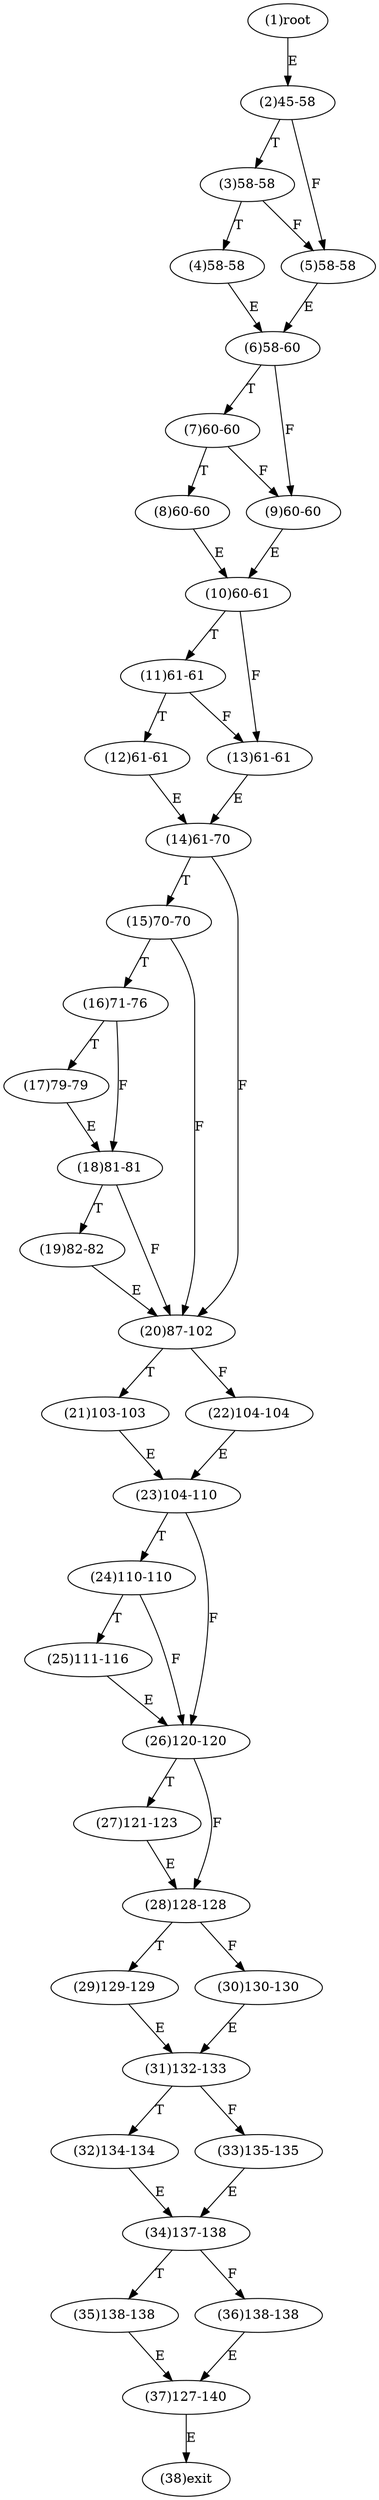digraph "" { 
1[ label="(1)root"];
2[ label="(2)45-58"];
3[ label="(3)58-58"];
4[ label="(4)58-58"];
5[ label="(5)58-58"];
6[ label="(6)58-60"];
7[ label="(7)60-60"];
8[ label="(8)60-60"];
9[ label="(9)60-60"];
10[ label="(10)60-61"];
11[ label="(11)61-61"];
12[ label="(12)61-61"];
13[ label="(13)61-61"];
14[ label="(14)61-70"];
15[ label="(15)70-70"];
17[ label="(17)79-79"];
16[ label="(16)71-76"];
19[ label="(19)82-82"];
18[ label="(18)81-81"];
21[ label="(21)103-103"];
20[ label="(20)87-102"];
23[ label="(23)104-110"];
22[ label="(22)104-104"];
25[ label="(25)111-116"];
24[ label="(24)110-110"];
27[ label="(27)121-123"];
26[ label="(26)120-120"];
29[ label="(29)129-129"];
28[ label="(28)128-128"];
31[ label="(31)132-133"];
30[ label="(30)130-130"];
34[ label="(34)137-138"];
35[ label="(35)138-138"];
32[ label="(32)134-134"];
33[ label="(33)135-135"];
38[ label="(38)exit"];
36[ label="(36)138-138"];
37[ label="(37)127-140"];
1->2[ label="E"];
2->5[ label="F"];
2->3[ label="T"];
3->5[ label="F"];
3->4[ label="T"];
4->6[ label="E"];
5->6[ label="E"];
6->9[ label="F"];
6->7[ label="T"];
7->9[ label="F"];
7->8[ label="T"];
8->10[ label="E"];
9->10[ label="E"];
10->13[ label="F"];
10->11[ label="T"];
11->13[ label="F"];
11->12[ label="T"];
12->14[ label="E"];
13->14[ label="E"];
14->20[ label="F"];
14->15[ label="T"];
15->20[ label="F"];
15->16[ label="T"];
16->18[ label="F"];
16->17[ label="T"];
17->18[ label="E"];
18->20[ label="F"];
18->19[ label="T"];
19->20[ label="E"];
20->22[ label="F"];
20->21[ label="T"];
21->23[ label="E"];
22->23[ label="E"];
23->26[ label="F"];
23->24[ label="T"];
24->26[ label="F"];
24->25[ label="T"];
25->26[ label="E"];
26->28[ label="F"];
26->27[ label="T"];
27->28[ label="E"];
28->30[ label="F"];
28->29[ label="T"];
29->31[ label="E"];
30->31[ label="E"];
31->33[ label="F"];
31->32[ label="T"];
32->34[ label="E"];
33->34[ label="E"];
34->36[ label="F"];
34->35[ label="T"];
35->37[ label="E"];
36->37[ label="E"];
37->38[ label="E"];
}